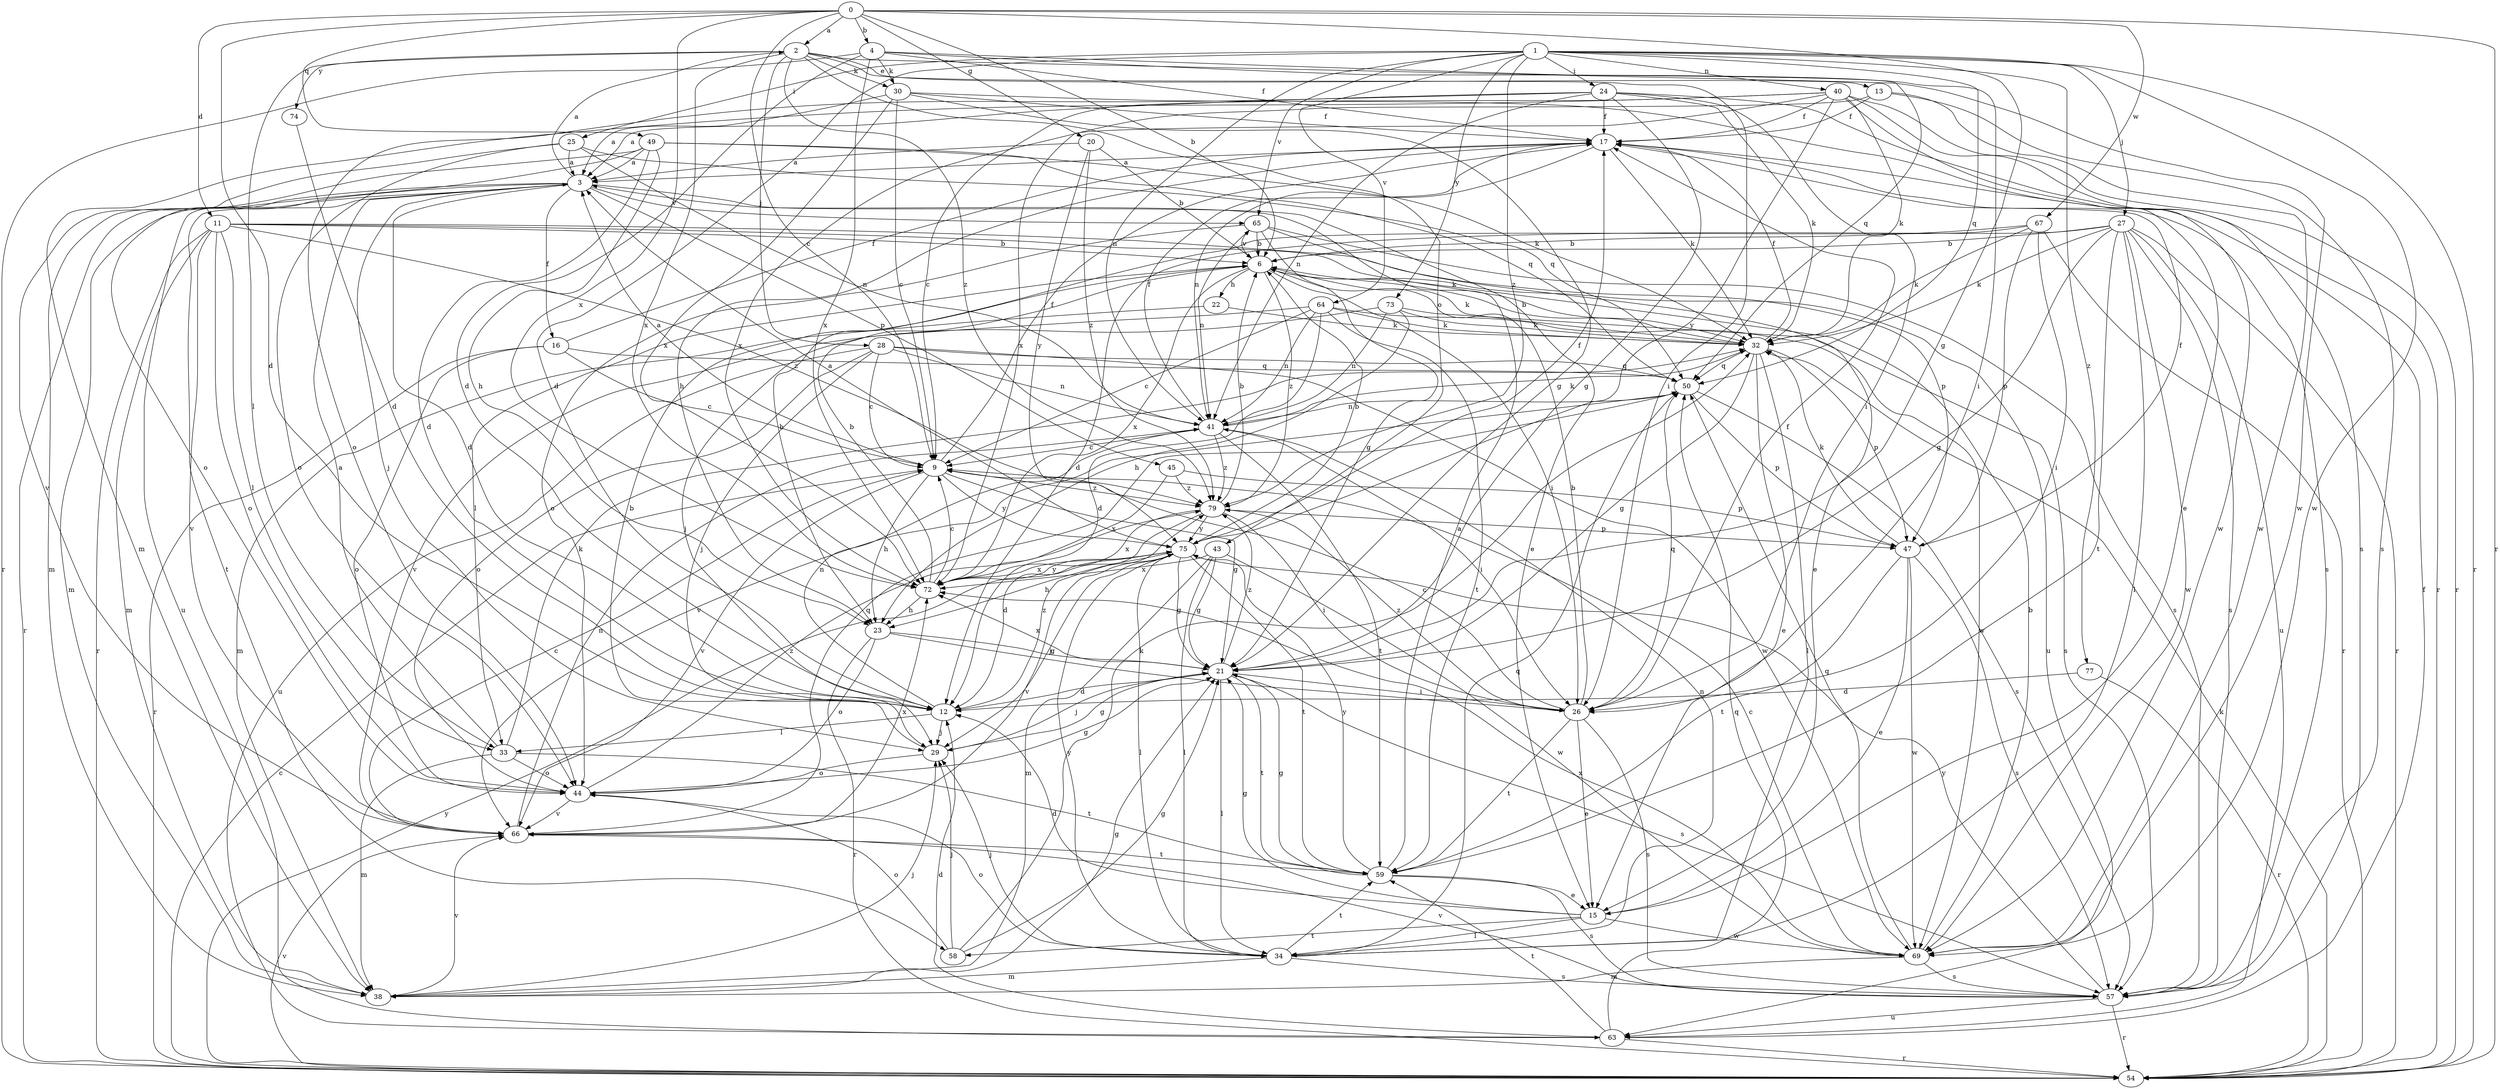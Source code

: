 strict digraph  {
0;
1;
2;
3;
4;
6;
9;
11;
12;
13;
15;
16;
17;
20;
21;
22;
23;
24;
25;
26;
27;
28;
29;
30;
32;
33;
34;
38;
40;
41;
43;
44;
45;
47;
49;
50;
54;
57;
58;
59;
63;
64;
65;
66;
67;
69;
72;
73;
74;
75;
77;
79;
0 -> 2  [label=a];
0 -> 4  [label=b];
0 -> 6  [label=b];
0 -> 9  [label=c];
0 -> 11  [label=d];
0 -> 12  [label=d];
0 -> 20  [label=g];
0 -> 21  [label=g];
0 -> 49  [label=q];
0 -> 54  [label=r];
0 -> 67  [label=w];
0 -> 72  [label=x];
1 -> 12  [label=d];
1 -> 24  [label=i];
1 -> 25  [label=i];
1 -> 27  [label=j];
1 -> 40  [label=n];
1 -> 41  [label=n];
1 -> 50  [label=q];
1 -> 54  [label=r];
1 -> 64  [label=v];
1 -> 65  [label=v];
1 -> 69  [label=w];
1 -> 73  [label=y];
1 -> 77  [label=z];
1 -> 79  [label=z];
2 -> 13  [label=e];
2 -> 26  [label=i];
2 -> 28  [label=j];
2 -> 30  [label=k];
2 -> 33  [label=l];
2 -> 43  [label=o];
2 -> 69  [label=w];
2 -> 72  [label=x];
2 -> 74  [label=y];
2 -> 79  [label=z];
3 -> 2  [label=a];
3 -> 12  [label=d];
3 -> 15  [label=e];
3 -> 16  [label=f];
3 -> 29  [label=j];
3 -> 38  [label=m];
3 -> 45  [label=p];
3 -> 54  [label=r];
3 -> 58  [label=t];
3 -> 63  [label=u];
3 -> 65  [label=v];
4 -> 12  [label=d];
4 -> 17  [label=f];
4 -> 26  [label=i];
4 -> 30  [label=k];
4 -> 50  [label=q];
4 -> 54  [label=r];
4 -> 72  [label=x];
6 -> 22  [label=h];
6 -> 26  [label=i];
6 -> 32  [label=k];
6 -> 33  [label=l];
6 -> 63  [label=u];
6 -> 65  [label=v];
6 -> 72  [label=x];
6 -> 79  [label=z];
9 -> 3  [label=a];
9 -> 17  [label=f];
9 -> 21  [label=g];
9 -> 23  [label=h];
9 -> 66  [label=v];
9 -> 75  [label=y];
9 -> 79  [label=z];
11 -> 6  [label=b];
11 -> 32  [label=k];
11 -> 33  [label=l];
11 -> 38  [label=m];
11 -> 44  [label=o];
11 -> 47  [label=p];
11 -> 54  [label=r];
11 -> 66  [label=v];
11 -> 79  [label=z];
12 -> 29  [label=j];
12 -> 33  [label=l];
12 -> 41  [label=n];
12 -> 79  [label=z];
13 -> 17  [label=f];
13 -> 57  [label=s];
13 -> 69  [label=w];
13 -> 72  [label=x];
15 -> 12  [label=d];
15 -> 21  [label=g];
15 -> 34  [label=l];
15 -> 58  [label=t];
15 -> 69  [label=w];
16 -> 9  [label=c];
16 -> 17  [label=f];
16 -> 44  [label=o];
16 -> 50  [label=q];
16 -> 54  [label=r];
17 -> 3  [label=a];
17 -> 23  [label=h];
17 -> 32  [label=k];
17 -> 41  [label=n];
17 -> 57  [label=s];
20 -> 3  [label=a];
20 -> 6  [label=b];
20 -> 75  [label=y];
20 -> 79  [label=z];
21 -> 12  [label=d];
21 -> 26  [label=i];
21 -> 29  [label=j];
21 -> 34  [label=l];
21 -> 57  [label=s];
21 -> 59  [label=t];
21 -> 72  [label=x];
21 -> 79  [label=z];
22 -> 32  [label=k];
22 -> 38  [label=m];
23 -> 21  [label=g];
23 -> 26  [label=i];
23 -> 44  [label=o];
23 -> 54  [label=r];
24 -> 3  [label=a];
24 -> 17  [label=f];
24 -> 21  [label=g];
24 -> 26  [label=i];
24 -> 32  [label=k];
24 -> 41  [label=n];
24 -> 44  [label=o];
24 -> 54  [label=r];
25 -> 3  [label=a];
25 -> 41  [label=n];
25 -> 44  [label=o];
25 -> 50  [label=q];
25 -> 66  [label=v];
26 -> 6  [label=b];
26 -> 9  [label=c];
26 -> 15  [label=e];
26 -> 17  [label=f];
26 -> 50  [label=q];
26 -> 57  [label=s];
26 -> 59  [label=t];
26 -> 79  [label=z];
27 -> 6  [label=b];
27 -> 12  [label=d];
27 -> 21  [label=g];
27 -> 32  [label=k];
27 -> 34  [label=l];
27 -> 54  [label=r];
27 -> 57  [label=s];
27 -> 59  [label=t];
27 -> 63  [label=u];
27 -> 69  [label=w];
28 -> 9  [label=c];
28 -> 29  [label=j];
28 -> 41  [label=n];
28 -> 44  [label=o];
28 -> 50  [label=q];
28 -> 63  [label=u];
28 -> 69  [label=w];
29 -> 6  [label=b];
29 -> 21  [label=g];
29 -> 44  [label=o];
30 -> 3  [label=a];
30 -> 9  [label=c];
30 -> 17  [label=f];
30 -> 21  [label=g];
30 -> 69  [label=w];
30 -> 72  [label=x];
32 -> 6  [label=b];
32 -> 15  [label=e];
32 -> 17  [label=f];
32 -> 21  [label=g];
32 -> 34  [label=l];
32 -> 47  [label=p];
32 -> 50  [label=q];
33 -> 3  [label=a];
33 -> 32  [label=k];
33 -> 38  [label=m];
33 -> 44  [label=o];
33 -> 59  [label=t];
34 -> 29  [label=j];
34 -> 38  [label=m];
34 -> 41  [label=n];
34 -> 44  [label=o];
34 -> 50  [label=q];
34 -> 57  [label=s];
34 -> 59  [label=t];
34 -> 75  [label=y];
38 -> 21  [label=g];
38 -> 29  [label=j];
38 -> 66  [label=v];
40 -> 9  [label=c];
40 -> 15  [label=e];
40 -> 17  [label=f];
40 -> 32  [label=k];
40 -> 38  [label=m];
40 -> 54  [label=r];
40 -> 57  [label=s];
40 -> 72  [label=x];
40 -> 75  [label=y];
41 -> 9  [label=c];
41 -> 17  [label=f];
41 -> 26  [label=i];
41 -> 32  [label=k];
41 -> 59  [label=t];
41 -> 79  [label=z];
43 -> 21  [label=g];
43 -> 34  [label=l];
43 -> 38  [label=m];
43 -> 69  [label=w];
43 -> 72  [label=x];
44 -> 21  [label=g];
44 -> 66  [label=v];
44 -> 79  [label=z];
45 -> 47  [label=p];
45 -> 72  [label=x];
45 -> 79  [label=z];
47 -> 15  [label=e];
47 -> 17  [label=f];
47 -> 32  [label=k];
47 -> 57  [label=s];
47 -> 59  [label=t];
47 -> 69  [label=w];
49 -> 3  [label=a];
49 -> 12  [label=d];
49 -> 23  [label=h];
49 -> 32  [label=k];
49 -> 38  [label=m];
49 -> 44  [label=o];
49 -> 50  [label=q];
50 -> 41  [label=n];
50 -> 47  [label=p];
50 -> 57  [label=s];
50 -> 66  [label=v];
54 -> 9  [label=c];
54 -> 32  [label=k];
54 -> 66  [label=v];
54 -> 75  [label=y];
57 -> 54  [label=r];
57 -> 63  [label=u];
57 -> 66  [label=v];
57 -> 75  [label=y];
58 -> 21  [label=g];
58 -> 29  [label=j];
58 -> 32  [label=k];
58 -> 44  [label=o];
59 -> 3  [label=a];
59 -> 15  [label=e];
59 -> 21  [label=g];
59 -> 57  [label=s];
59 -> 75  [label=y];
63 -> 12  [label=d];
63 -> 17  [label=f];
63 -> 50  [label=q];
63 -> 54  [label=r];
63 -> 59  [label=t];
64 -> 9  [label=c];
64 -> 12  [label=d];
64 -> 29  [label=j];
64 -> 32  [label=k];
64 -> 41  [label=n];
64 -> 59  [label=t];
64 -> 69  [label=w];
65 -> 6  [label=b];
65 -> 15  [label=e];
65 -> 21  [label=g];
65 -> 41  [label=n];
65 -> 44  [label=o];
65 -> 57  [label=s];
66 -> 9  [label=c];
66 -> 41  [label=n];
66 -> 50  [label=q];
66 -> 59  [label=t];
66 -> 72  [label=x];
67 -> 6  [label=b];
67 -> 23  [label=h];
67 -> 26  [label=i];
67 -> 32  [label=k];
67 -> 47  [label=p];
67 -> 54  [label=r];
69 -> 6  [label=b];
69 -> 9  [label=c];
69 -> 38  [label=m];
69 -> 50  [label=q];
69 -> 57  [label=s];
69 -> 72  [label=x];
72 -> 6  [label=b];
72 -> 9  [label=c];
72 -> 23  [label=h];
72 -> 75  [label=y];
73 -> 23  [label=h];
73 -> 32  [label=k];
73 -> 41  [label=n];
73 -> 57  [label=s];
73 -> 66  [label=v];
74 -> 12  [label=d];
75 -> 3  [label=a];
75 -> 6  [label=b];
75 -> 17  [label=f];
75 -> 21  [label=g];
75 -> 23  [label=h];
75 -> 29  [label=j];
75 -> 34  [label=l];
75 -> 59  [label=t];
75 -> 66  [label=v];
75 -> 72  [label=x];
77 -> 12  [label=d];
77 -> 54  [label=r];
79 -> 6  [label=b];
79 -> 12  [label=d];
79 -> 26  [label=i];
79 -> 47  [label=p];
79 -> 72  [label=x];
79 -> 75  [label=y];
}
